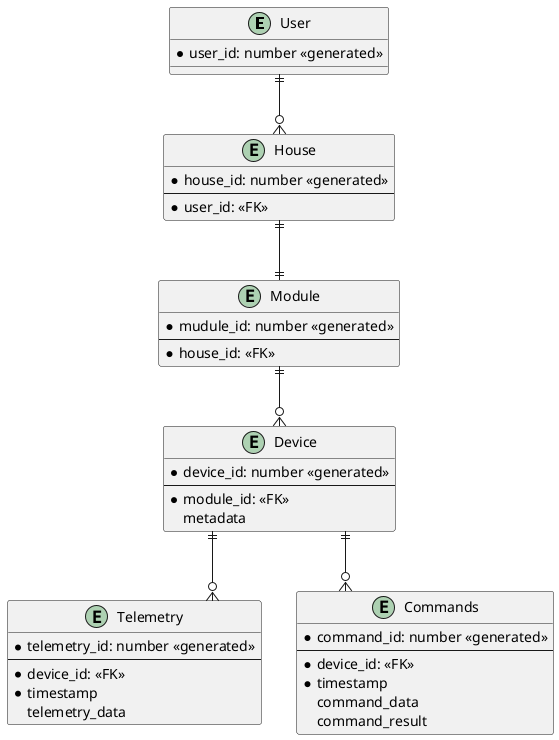 @startuml

skinparam linetype ortho

entity User {
    * user_id: number <<generated>>
}
entity House{
    * house_id: number <<generated>>
    --
    * user_id: <<FK>>
}
entity Module{
    * mudule_id: number <<generated>>
    --
    * house_id: <<FK>>
}
entity Device {
    * device_id: number <<generated>>
    --
    * module_id: <<FK>>
    metadata 
}
entity Telemetry {
    * telemetry_id: number <<generated>>
    --
    * device_id: <<FK>>
    * timestamp
    telemetry_data
}
entity Commands {
    * command_id: number <<generated>>
    --
    * device_id: <<FK>>
    * timestamp
    command_data
    command_result
}

Module ||--o{ Device
Device ||--o{ Telemetry
Device ||--o{ Commands
House ||--|| Module
User ||--o{ House

@enduml

